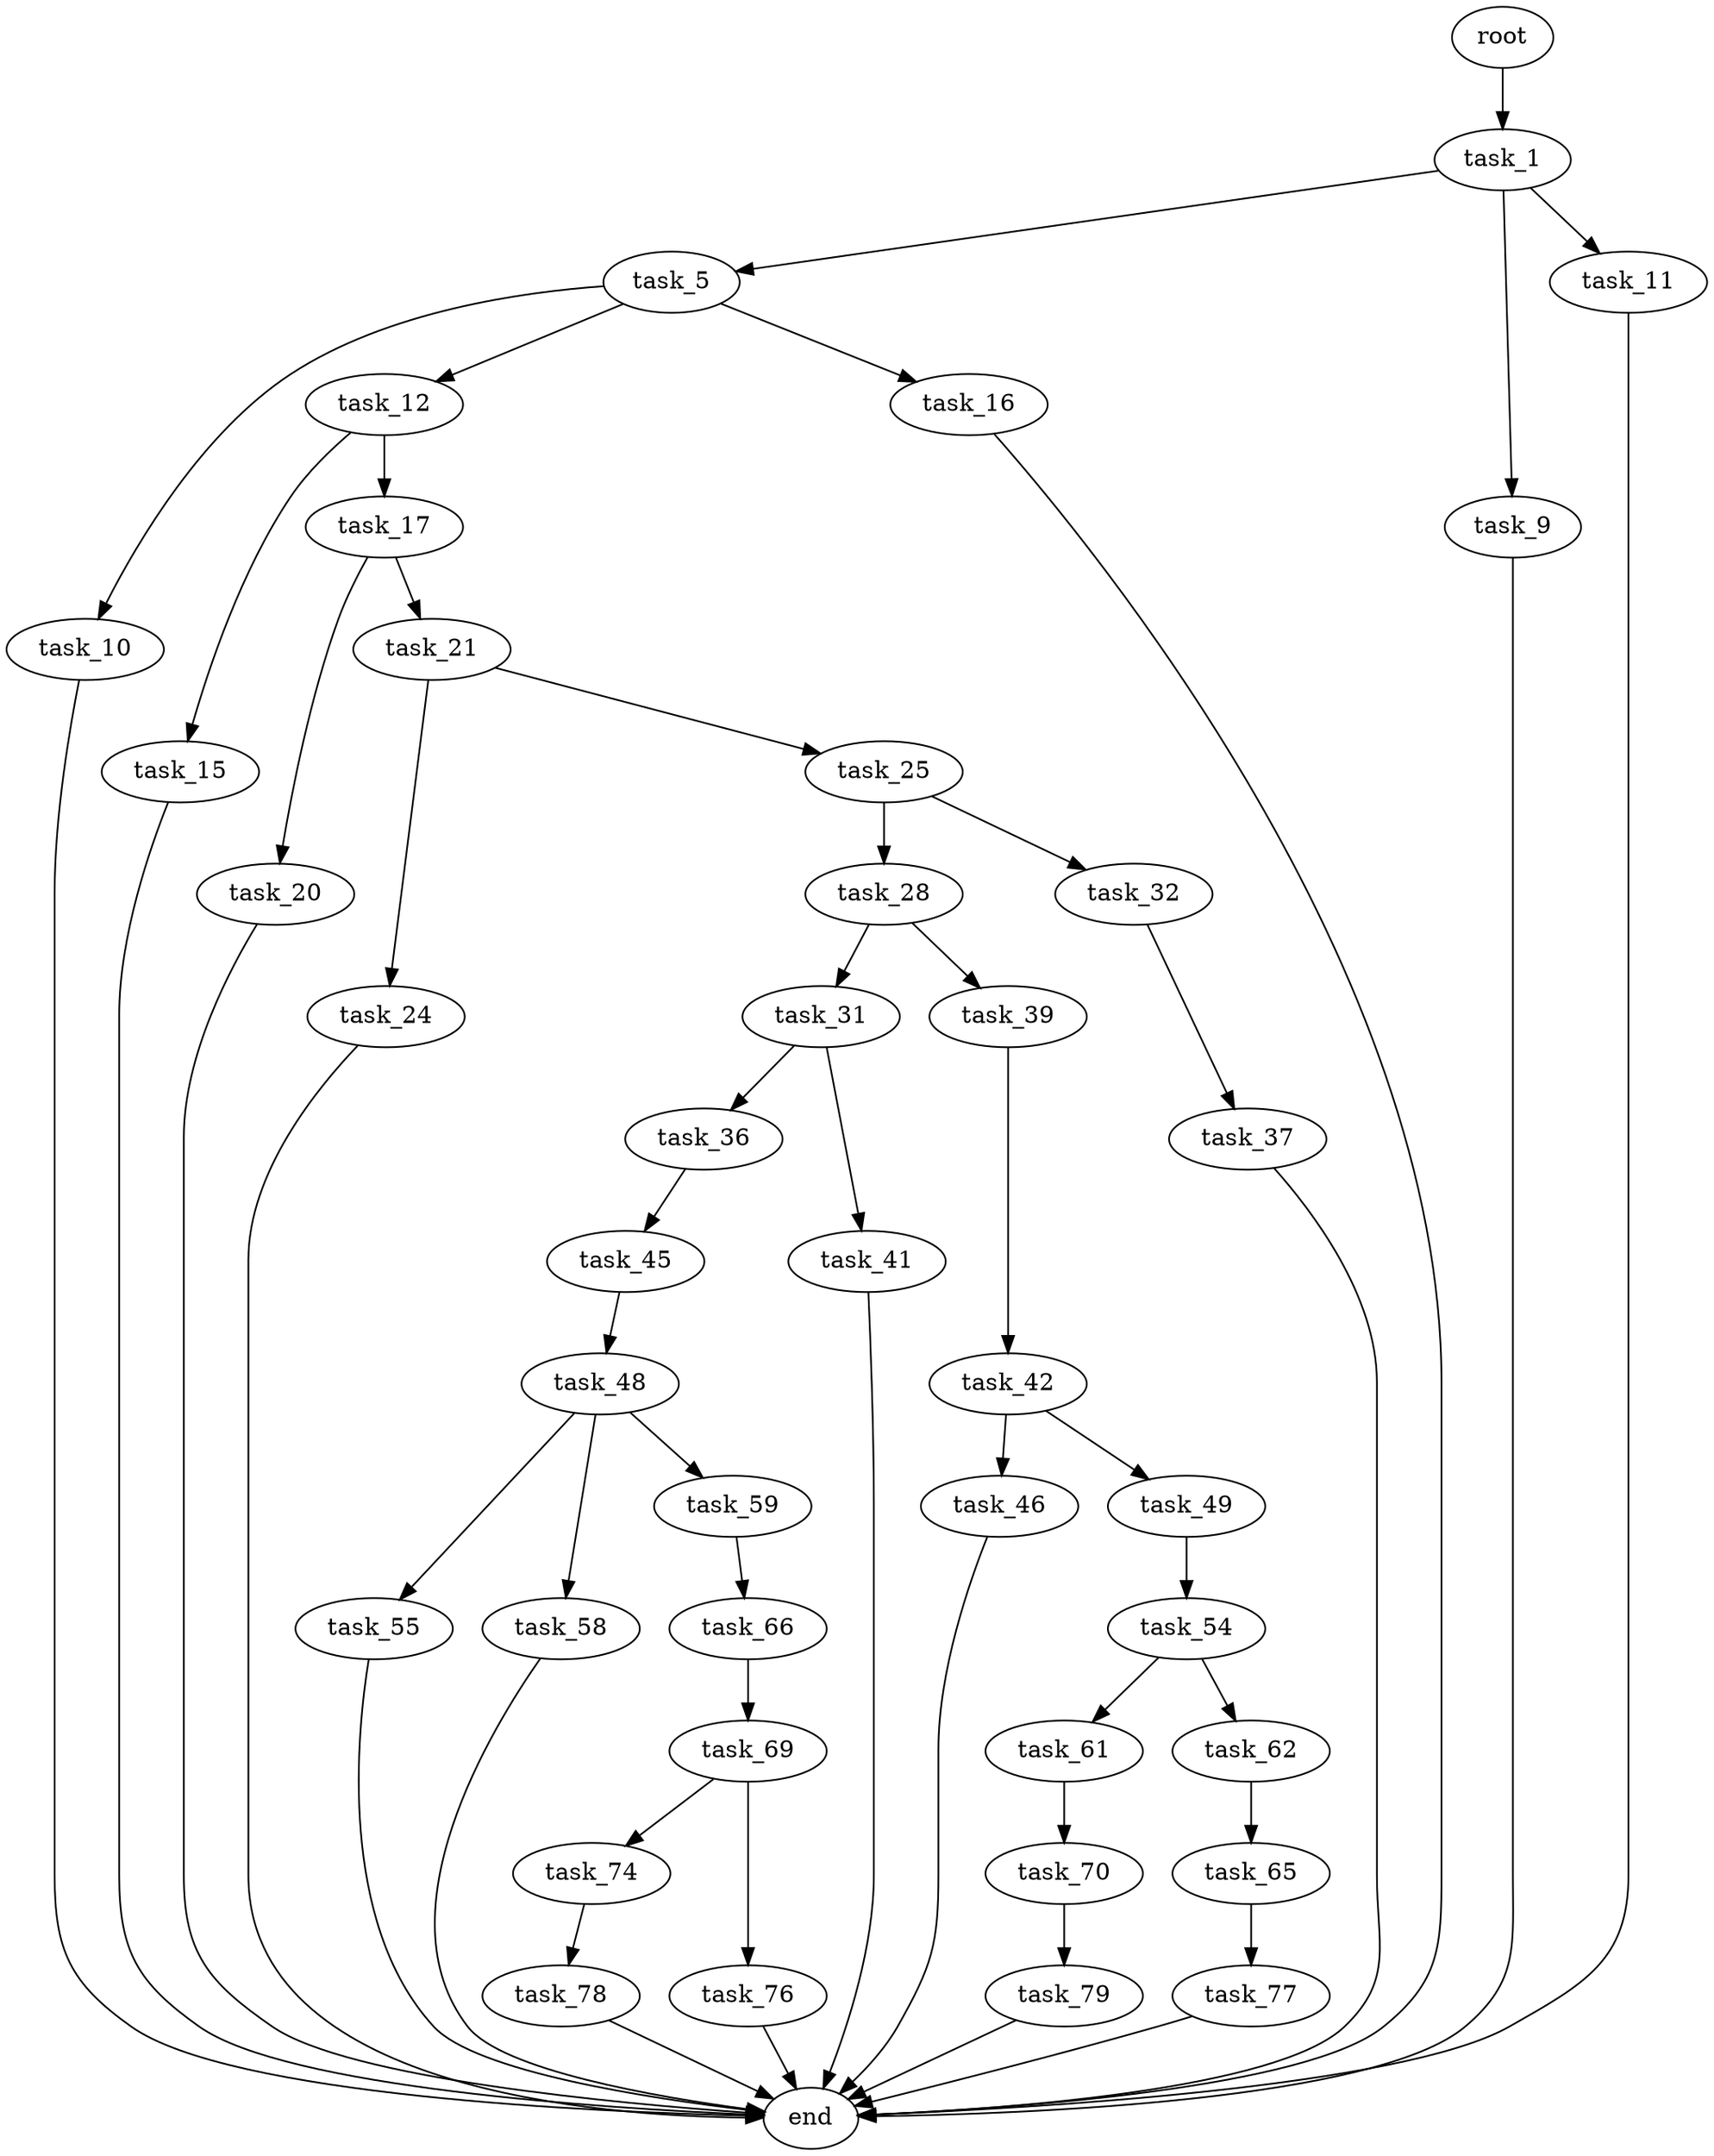 digraph G {
  root [size="0.000000"];
  task_1 [size="88637157391.000000"];
  task_5 [size="401447130703.000000"];
  task_9 [size="534010164408.000000"];
  task_11 [size="28991029248.000000"];
  task_10 [size="231928233984.000000"];
  task_12 [size="782757789696.000000"];
  task_16 [size="15713100641.000000"];
  end [size="0.000000"];
  task_15 [size="33118181030.000000"];
  task_17 [size="8170229015.000000"];
  task_20 [size="5916923093.000000"];
  task_21 [size="24568314432.000000"];
  task_24 [size="398400352416.000000"];
  task_25 [size="463559162.000000"];
  task_28 [size="68719476736.000000"];
  task_32 [size="8589934592.000000"];
  task_31 [size="965744463756.000000"];
  task_39 [size="68719476736.000000"];
  task_36 [size="231928233984.000000"];
  task_41 [size="347489372355.000000"];
  task_37 [size="469436966.000000"];
  task_45 [size="368293445632.000000"];
  task_42 [size="26704602842.000000"];
  task_46 [size="68327205936.000000"];
  task_49 [size="1073741824000.000000"];
  task_48 [size="26033547175.000000"];
  task_55 [size="23619497734.000000"];
  task_58 [size="1073741824000.000000"];
  task_59 [size="31079781960.000000"];
  task_54 [size="782757789696.000000"];
  task_61 [size="215881523489.000000"];
  task_62 [size="368293445632.000000"];
  task_66 [size="28991029248.000000"];
  task_70 [size="34699619813.000000"];
  task_65 [size="68719476736.000000"];
  task_77 [size="12302275531.000000"];
  task_69 [size="50887145056.000000"];
  task_74 [size="20082795606.000000"];
  task_76 [size="368293445632.000000"];
  task_79 [size="139726261528.000000"];
  task_78 [size="15415844834.000000"];

  root -> task_1 [size="1.000000"];
  task_1 -> task_5 [size="75497472.000000"];
  task_1 -> task_9 [size="75497472.000000"];
  task_1 -> task_11 [size="75497472.000000"];
  task_5 -> task_10 [size="301989888.000000"];
  task_5 -> task_12 [size="301989888.000000"];
  task_5 -> task_16 [size="301989888.000000"];
  task_9 -> end [size="1.000000"];
  task_11 -> end [size="1.000000"];
  task_10 -> end [size="1.000000"];
  task_12 -> task_15 [size="679477248.000000"];
  task_12 -> task_17 [size="679477248.000000"];
  task_16 -> end [size="1.000000"];
  task_15 -> end [size="1.000000"];
  task_17 -> task_20 [size="33554432.000000"];
  task_17 -> task_21 [size="33554432.000000"];
  task_20 -> end [size="1.000000"];
  task_21 -> task_24 [size="536870912.000000"];
  task_21 -> task_25 [size="536870912.000000"];
  task_24 -> end [size="1.000000"];
  task_25 -> task_28 [size="33554432.000000"];
  task_25 -> task_32 [size="33554432.000000"];
  task_28 -> task_31 [size="134217728.000000"];
  task_28 -> task_39 [size="134217728.000000"];
  task_32 -> task_37 [size="33554432.000000"];
  task_31 -> task_36 [size="679477248.000000"];
  task_31 -> task_41 [size="679477248.000000"];
  task_39 -> task_42 [size="134217728.000000"];
  task_36 -> task_45 [size="301989888.000000"];
  task_41 -> end [size="1.000000"];
  task_37 -> end [size="1.000000"];
  task_45 -> task_48 [size="411041792.000000"];
  task_42 -> task_46 [size="679477248.000000"];
  task_42 -> task_49 [size="679477248.000000"];
  task_46 -> end [size="1.000000"];
  task_49 -> task_54 [size="838860800.000000"];
  task_48 -> task_55 [size="411041792.000000"];
  task_48 -> task_58 [size="411041792.000000"];
  task_48 -> task_59 [size="411041792.000000"];
  task_55 -> end [size="1.000000"];
  task_58 -> end [size="1.000000"];
  task_59 -> task_66 [size="134217728.000000"];
  task_54 -> task_61 [size="679477248.000000"];
  task_54 -> task_62 [size="679477248.000000"];
  task_61 -> task_70 [size="301989888.000000"];
  task_62 -> task_65 [size="411041792.000000"];
  task_66 -> task_69 [size="75497472.000000"];
  task_70 -> task_79 [size="679477248.000000"];
  task_65 -> task_77 [size="134217728.000000"];
  task_77 -> end [size="1.000000"];
  task_69 -> task_74 [size="838860800.000000"];
  task_69 -> task_76 [size="838860800.000000"];
  task_74 -> task_78 [size="838860800.000000"];
  task_76 -> end [size="1.000000"];
  task_79 -> end [size="1.000000"];
  task_78 -> end [size="1.000000"];
}
